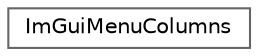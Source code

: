 digraph "Graphical Class Hierarchy"
{
 // LATEX_PDF_SIZE
  bgcolor="transparent";
  edge [fontname=Helvetica,fontsize=10,labelfontname=Helvetica,labelfontsize=10];
  node [fontname=Helvetica,fontsize=10,shape=box,height=0.2,width=0.4];
  rankdir="LR";
  Node0 [id="Node000000",label="ImGuiMenuColumns",height=0.2,width=0.4,color="grey40", fillcolor="white", style="filled",URL="$struct_im_gui_menu_columns.html",tooltip=" "];
}
